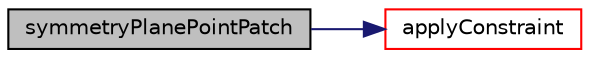 digraph "symmetryPlanePointPatch"
{
  bgcolor="transparent";
  edge [fontname="Helvetica",fontsize="10",labelfontname="Helvetica",labelfontsize="10"];
  node [fontname="Helvetica",fontsize="10",shape=record];
  rankdir="LR";
  Node0 [label="symmetryPlanePointPatch",height=0.2,width=0.4,color="black", fillcolor="grey75", style="filled", fontcolor="black"];
  Node0 -> Node1 [color="midnightblue",fontsize="10",style="solid",fontname="Helvetica"];
  Node1 [label="applyConstraint",height=0.2,width=0.4,color="red",URL="$a28457.html#a0278544fed3fb66dca87ab7ecd9e429f",tooltip="Accumulate the effect of constraint direction of this patch. "];
}
